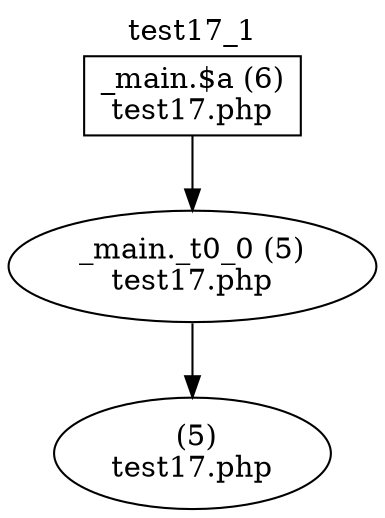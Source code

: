 digraph cfg {
  label="test17_1";
  labelloc=t;
  n1 [shape=box, label="_main.$a (6)\ntest17.php"];
  n2 [shape=ellipse, label="_main._t0_0 (5)\ntest17.php"];
  n3 [shape=ellipse, label=" (5)\ntest17.php"];
  n1 -> n2;
  n2 -> n3;
}
